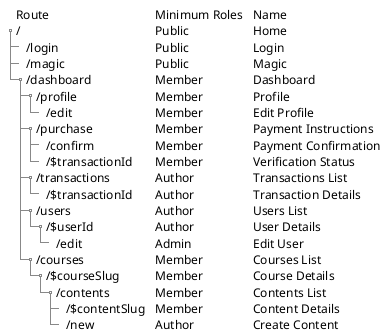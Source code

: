 @startsalt "Route Navigation"
{
{T
+ Route               | Minimum Roles | Name
+ /                   | Public        | Home
++ /login             | Public        | Login
++ /magic             | Public        | Magic
++ /dashboard         | Member        | Dashboard
+++ /profile          | Member        | Profile
++++ /edit            | Member        | Edit Profile
+++ /purchase         | Member        | Payment Instructions
++++ /confirm         | Member        | Payment Confirmation
++++ /$transactionId  | Member        | Verification Status
+++ /transactions     | Author        | Transactions List
++++ /$transactionId  | Author        | Transaction Details
+++ /users            | Author        | Users List
++++ /$userId         | Author        | User Details
+++++ /edit           | Admin         | Edit User
+++ /courses          | Member        | Courses List
++++ /$courseSlug     | Member        | Course Details
+++++ /contents       | Member        | Contents List
++++++ /$contentSlug  | Member        | Content Details
++++++ /new           | Author        | Create Content
}
}
@endsalt

